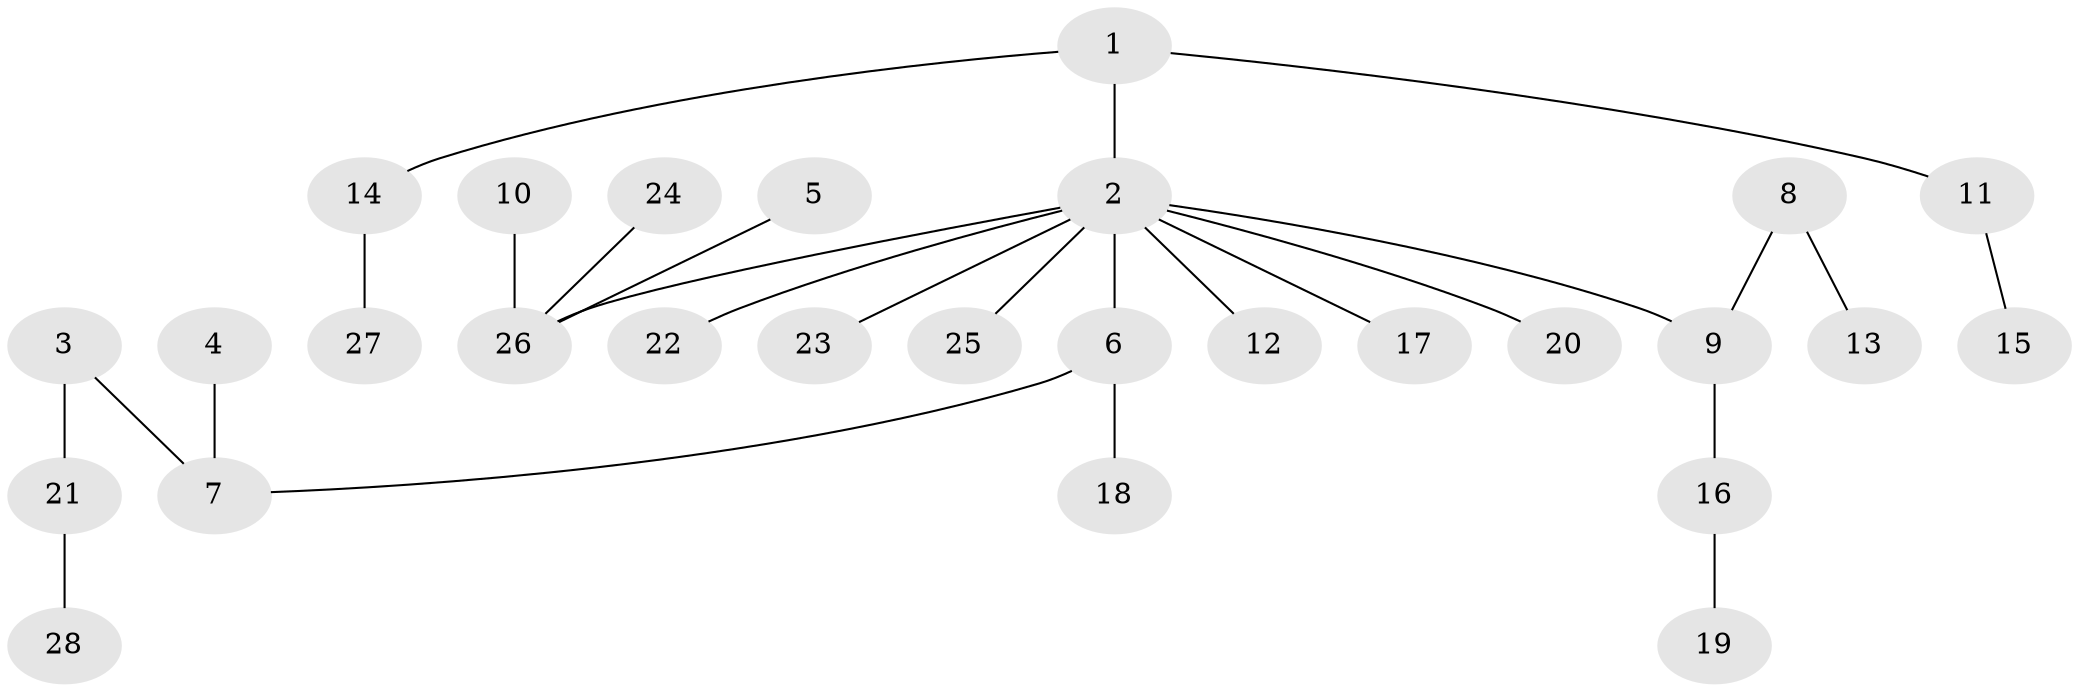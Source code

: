 // original degree distribution, {9: 0.017857142857142856, 5: 0.03571428571428571, 4: 0.05357142857142857, 3: 0.14285714285714285, 2: 0.23214285714285715, 1: 0.5178571428571429}
// Generated by graph-tools (version 1.1) at 2025/50/03/09/25 03:50:16]
// undirected, 28 vertices, 27 edges
graph export_dot {
graph [start="1"]
  node [color=gray90,style=filled];
  1;
  2;
  3;
  4;
  5;
  6;
  7;
  8;
  9;
  10;
  11;
  12;
  13;
  14;
  15;
  16;
  17;
  18;
  19;
  20;
  21;
  22;
  23;
  24;
  25;
  26;
  27;
  28;
  1 -- 2 [weight=1.0];
  1 -- 11 [weight=1.0];
  1 -- 14 [weight=1.0];
  2 -- 6 [weight=1.0];
  2 -- 9 [weight=1.0];
  2 -- 12 [weight=1.0];
  2 -- 17 [weight=1.0];
  2 -- 20 [weight=1.0];
  2 -- 22 [weight=1.0];
  2 -- 23 [weight=1.0];
  2 -- 25 [weight=1.0];
  2 -- 26 [weight=1.0];
  3 -- 7 [weight=1.0];
  3 -- 21 [weight=1.0];
  4 -- 7 [weight=1.0];
  5 -- 26 [weight=1.0];
  6 -- 7 [weight=1.0];
  6 -- 18 [weight=1.0];
  8 -- 9 [weight=1.0];
  8 -- 13 [weight=1.0];
  9 -- 16 [weight=1.0];
  10 -- 26 [weight=1.0];
  11 -- 15 [weight=1.0];
  14 -- 27 [weight=1.0];
  16 -- 19 [weight=1.0];
  21 -- 28 [weight=1.0];
  24 -- 26 [weight=1.0];
}
